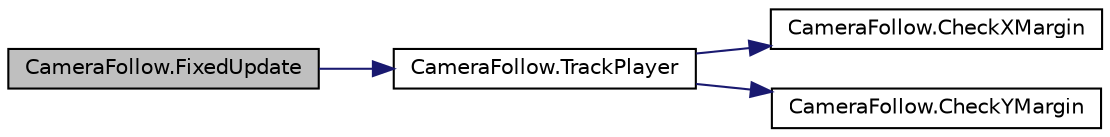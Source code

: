 digraph "CameraFollow.FixedUpdate"
{
  edge [fontname="Helvetica",fontsize="10",labelfontname="Helvetica",labelfontsize="10"];
  node [fontname="Helvetica",fontsize="10",shape=record];
  rankdir="LR";
  Node10 [label="CameraFollow.FixedUpdate",height=0.2,width=0.4,color="black", fillcolor="grey75", style="filled", fontcolor="black"];
  Node10 -> Node11 [color="midnightblue",fontsize="10",style="solid",fontname="Helvetica"];
  Node11 [label="CameraFollow.TrackPlayer",height=0.2,width=0.4,color="black", fillcolor="white", style="filled",URL="$class_camera_follow.html#a4d3310556784e5842c89c6f678ead310"];
  Node11 -> Node12 [color="midnightblue",fontsize="10",style="solid",fontname="Helvetica"];
  Node12 [label="CameraFollow.CheckXMargin",height=0.2,width=0.4,color="black", fillcolor="white", style="filled",URL="$class_camera_follow.html#ab56f24b2cd190f2e980f78d3d80c428d"];
  Node11 -> Node13 [color="midnightblue",fontsize="10",style="solid",fontname="Helvetica"];
  Node13 [label="CameraFollow.CheckYMargin",height=0.2,width=0.4,color="black", fillcolor="white", style="filled",URL="$class_camera_follow.html#abe27e4e9485e47735a03a5b6f0152d17"];
}
